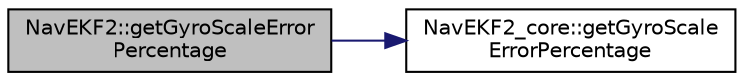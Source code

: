 digraph "NavEKF2::getGyroScaleErrorPercentage"
{
 // INTERACTIVE_SVG=YES
  edge [fontname="Helvetica",fontsize="10",labelfontname="Helvetica",labelfontsize="10"];
  node [fontname="Helvetica",fontsize="10",shape=record];
  rankdir="LR";
  Node1 [label="NavEKF2::getGyroScaleError\lPercentage",height=0.2,width=0.4,color="black", fillcolor="grey75", style="filled", fontcolor="black"];
  Node1 -> Node2 [color="midnightblue",fontsize="10",style="solid",fontname="Helvetica"];
  Node2 [label="NavEKF2_core::getGyroScale\lErrorPercentage",height=0.2,width=0.4,color="black", fillcolor="white", style="filled",URL="$classNavEKF2__core.html#aa2b664462313cde0ef3164f4cebb618a"];
}
